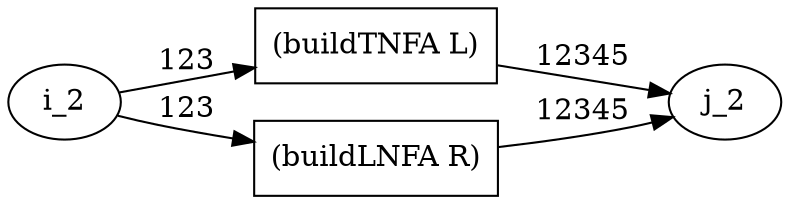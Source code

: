 
digraph createTNFAAlt
{
  rankdir = LR;

  rankdir = LR;

  doA[ texlbl = "($buildL\!N\!F\!A$ L)"
        , shape = box
        , label = "(buildTNFA L)"];

  doB[ texlbl = "($buildL\!N\!F\!A$ R)"
        , shape = box
        , label = "(buildLNFA R)"];

  i_2[ texlbl = "$i$"
   ];

  j_2[ texlbl = "$i+1$"
   ]

  i_2 -> doA[ texlbl = "$\varepsilon/(Alt1S,k)$"
            , label = "123"];
  i_2 -> doB[ texlbl = "$\varepsilon/(Alt2S,k)$"
            , label = "123"];

  doA -> j_2[ texlbl = "$\varepsilon/(Alt1E,k)$"
            , label = "12345"];
  doB -> j_2[ texlbl = "$\varepsilon/(Alt2E,k)$"
            , label = "12345"];
}


